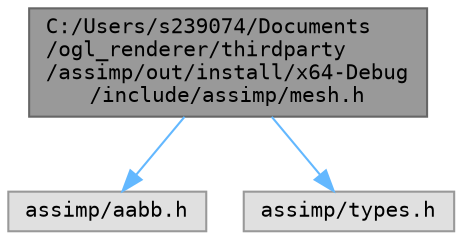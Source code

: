 digraph "C:/Users/s239074/Documents/ogl_renderer/thirdparty/assimp/out/install/x64-Debug/include/assimp/mesh.h"
{
 // LATEX_PDF_SIZE
  bgcolor="transparent";
  edge [fontname=Terminal,fontsize=10,labelfontname=Helvetica,labelfontsize=10];
  node [fontname=Terminal,fontsize=10,shape=box,height=0.2,width=0.4];
  Node1 [label="C:/Users/s239074/Documents\l/ogl_renderer/thirdparty\l/assimp/out/install/x64-Debug\l/include/assimp/mesh.h",height=0.2,width=0.4,color="gray40", fillcolor="grey60", style="filled", fontcolor="black",tooltip="Declares the data structures in which the imported geometry is returned by ASSIMP: aiMesh,..."];
  Node1 -> Node2 [color="steelblue1",style="solid"];
  Node2 [label="assimp/aabb.h",height=0.2,width=0.4,color="grey60", fillcolor="#E0E0E0", style="filled",tooltip=" "];
  Node1 -> Node3 [color="steelblue1",style="solid"];
  Node3 [label="assimp/types.h",height=0.2,width=0.4,color="grey60", fillcolor="#E0E0E0", style="filled",tooltip=" "];
}

